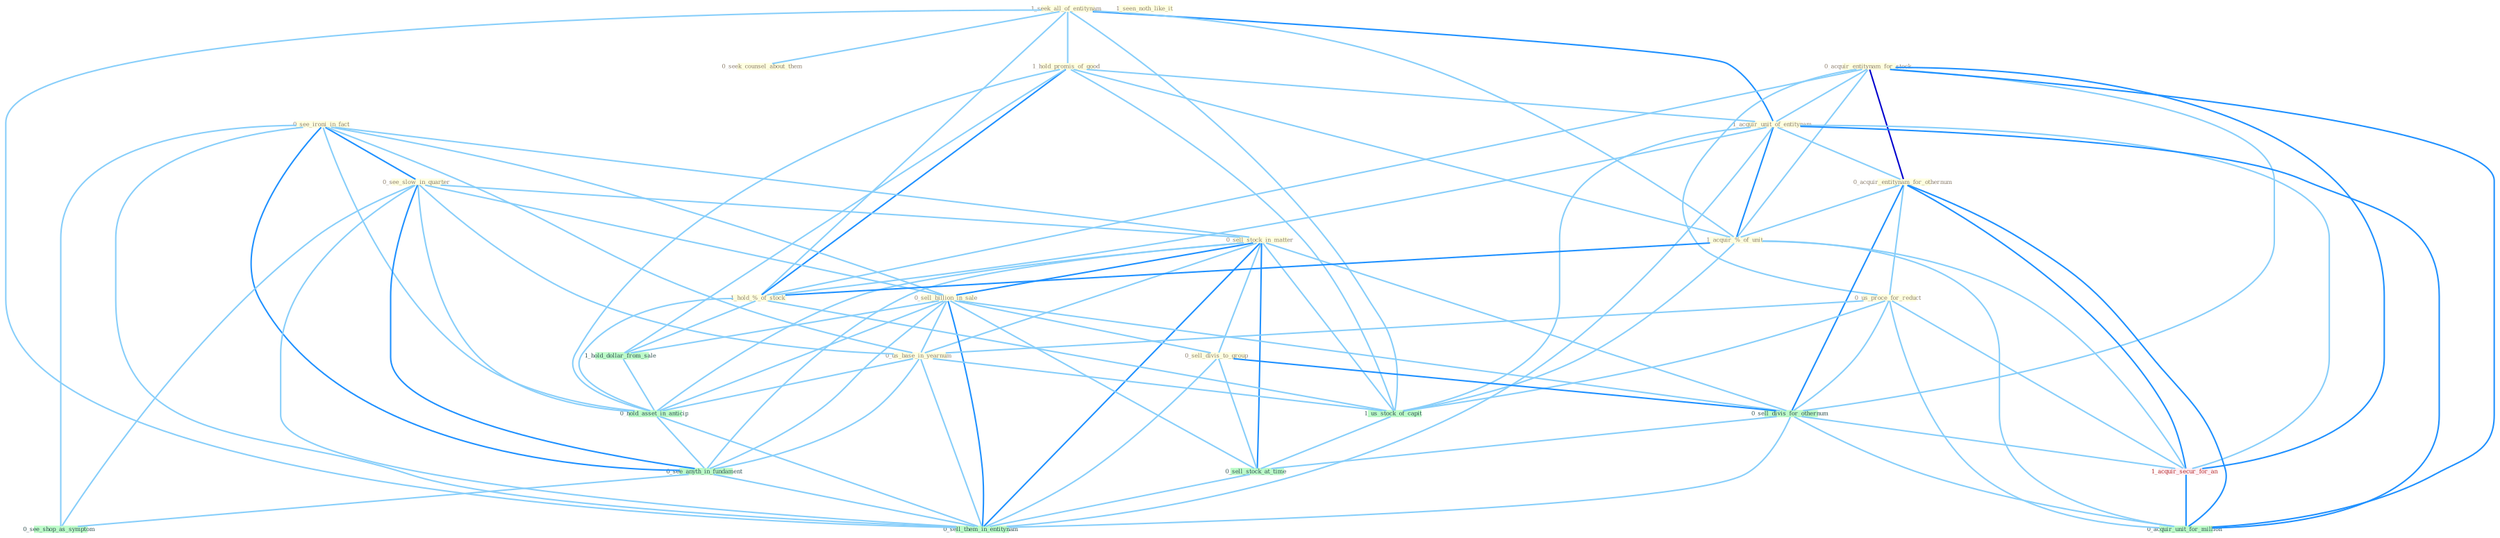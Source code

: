 Graph G{ 
    node
    [shape=polygon,style=filled,width=.5,height=.06,color="#BDFCC9",fixedsize=true,fontsize=4,
    fontcolor="#2f4f4f"];
    {node
    [color="#ffffe0", fontcolor="#8b7d6b"] "1_seek_all_of_entitynam " "1_seen_noth_like_it " "1_hold_promis_of_good " "0_acquir_entitynam_for_stock " "0_see_ironi_in_fact " "1_acquir_unit_of_entitynam " "0_see_slow_in_quarter " "0_acquir_entitynam_for_othernum " "0_sell_stock_in_matter " "0_seek_counsel_about_them " "0_sell_billion_in_sale " "0_us_proce_for_reduct " "1_acquir_%_of_unit " "0_sell_divis_to_group " "0_us_base_in_yearnum " "1_hold_%_of_stock "}
{node [color="#fff0f5", fontcolor="#b22222"] "1_acquir_secur_for_an "}
edge [color="#B0E2FF"];

	"1_seek_all_of_entitynam " -- "1_hold_promis_of_good " [w="1", color="#87cefa" ];
	"1_seek_all_of_entitynam " -- "1_acquir_unit_of_entitynam " [w="2", color="#1e90ff" , len=0.8];
	"1_seek_all_of_entitynam " -- "0_seek_counsel_about_them " [w="1", color="#87cefa" ];
	"1_seek_all_of_entitynam " -- "1_acquir_%_of_unit " [w="1", color="#87cefa" ];
	"1_seek_all_of_entitynam " -- "1_hold_%_of_stock " [w="1", color="#87cefa" ];
	"1_seek_all_of_entitynam " -- "1_us_stock_of_capit " [w="1", color="#87cefa" ];
	"1_seek_all_of_entitynam " -- "0_sell_them_in_entitynam " [w="1", color="#87cefa" ];
	"1_hold_promis_of_good " -- "1_acquir_unit_of_entitynam " [w="1", color="#87cefa" ];
	"1_hold_promis_of_good " -- "1_acquir_%_of_unit " [w="1", color="#87cefa" ];
	"1_hold_promis_of_good " -- "1_hold_%_of_stock " [w="2", color="#1e90ff" , len=0.8];
	"1_hold_promis_of_good " -- "1_us_stock_of_capit " [w="1", color="#87cefa" ];
	"1_hold_promis_of_good " -- "1_hold_dollar_from_sale " [w="1", color="#87cefa" ];
	"1_hold_promis_of_good " -- "0_hold_asset_in_anticip " [w="1", color="#87cefa" ];
	"0_acquir_entitynam_for_stock " -- "1_acquir_unit_of_entitynam " [w="1", color="#87cefa" ];
	"0_acquir_entitynam_for_stock " -- "0_acquir_entitynam_for_othernum " [w="3", color="#0000cd" , len=0.6];
	"0_acquir_entitynam_for_stock " -- "0_us_proce_for_reduct " [w="1", color="#87cefa" ];
	"0_acquir_entitynam_for_stock " -- "1_acquir_%_of_unit " [w="1", color="#87cefa" ];
	"0_acquir_entitynam_for_stock " -- "1_hold_%_of_stock " [w="1", color="#87cefa" ];
	"0_acquir_entitynam_for_stock " -- "0_sell_divis_for_othernum " [w="1", color="#87cefa" ];
	"0_acquir_entitynam_for_stock " -- "1_acquir_secur_for_an " [w="2", color="#1e90ff" , len=0.8];
	"0_acquir_entitynam_for_stock " -- "0_acquir_unit_for_million " [w="2", color="#1e90ff" , len=0.8];
	"0_see_ironi_in_fact " -- "0_see_slow_in_quarter " [w="2", color="#1e90ff" , len=0.8];
	"0_see_ironi_in_fact " -- "0_sell_stock_in_matter " [w="1", color="#87cefa" ];
	"0_see_ironi_in_fact " -- "0_sell_billion_in_sale " [w="1", color="#87cefa" ];
	"0_see_ironi_in_fact " -- "0_us_base_in_yearnum " [w="1", color="#87cefa" ];
	"0_see_ironi_in_fact " -- "0_hold_asset_in_anticip " [w="1", color="#87cefa" ];
	"0_see_ironi_in_fact " -- "0_see_anyth_in_fundament " [w="2", color="#1e90ff" , len=0.8];
	"0_see_ironi_in_fact " -- "0_see_shop_as_symptom " [w="1", color="#87cefa" ];
	"0_see_ironi_in_fact " -- "0_sell_them_in_entitynam " [w="1", color="#87cefa" ];
	"1_acquir_unit_of_entitynam " -- "0_acquir_entitynam_for_othernum " [w="1", color="#87cefa" ];
	"1_acquir_unit_of_entitynam " -- "1_acquir_%_of_unit " [w="2", color="#1e90ff" , len=0.8];
	"1_acquir_unit_of_entitynam " -- "1_hold_%_of_stock " [w="1", color="#87cefa" ];
	"1_acquir_unit_of_entitynam " -- "1_acquir_secur_for_an " [w="1", color="#87cefa" ];
	"1_acquir_unit_of_entitynam " -- "1_us_stock_of_capit " [w="1", color="#87cefa" ];
	"1_acquir_unit_of_entitynam " -- "0_acquir_unit_for_million " [w="2", color="#1e90ff" , len=0.8];
	"1_acquir_unit_of_entitynam " -- "0_sell_them_in_entitynam " [w="1", color="#87cefa" ];
	"0_see_slow_in_quarter " -- "0_sell_stock_in_matter " [w="1", color="#87cefa" ];
	"0_see_slow_in_quarter " -- "0_sell_billion_in_sale " [w="1", color="#87cefa" ];
	"0_see_slow_in_quarter " -- "0_us_base_in_yearnum " [w="1", color="#87cefa" ];
	"0_see_slow_in_quarter " -- "0_hold_asset_in_anticip " [w="1", color="#87cefa" ];
	"0_see_slow_in_quarter " -- "0_see_anyth_in_fundament " [w="2", color="#1e90ff" , len=0.8];
	"0_see_slow_in_quarter " -- "0_see_shop_as_symptom " [w="1", color="#87cefa" ];
	"0_see_slow_in_quarter " -- "0_sell_them_in_entitynam " [w="1", color="#87cefa" ];
	"0_acquir_entitynam_for_othernum " -- "0_us_proce_for_reduct " [w="1", color="#87cefa" ];
	"0_acquir_entitynam_for_othernum " -- "1_acquir_%_of_unit " [w="1", color="#87cefa" ];
	"0_acquir_entitynam_for_othernum " -- "0_sell_divis_for_othernum " [w="2", color="#1e90ff" , len=0.8];
	"0_acquir_entitynam_for_othernum " -- "1_acquir_secur_for_an " [w="2", color="#1e90ff" , len=0.8];
	"0_acquir_entitynam_for_othernum " -- "0_acquir_unit_for_million " [w="2", color="#1e90ff" , len=0.8];
	"0_sell_stock_in_matter " -- "0_sell_billion_in_sale " [w="2", color="#1e90ff" , len=0.8];
	"0_sell_stock_in_matter " -- "0_sell_divis_to_group " [w="1", color="#87cefa" ];
	"0_sell_stock_in_matter " -- "0_us_base_in_yearnum " [w="1", color="#87cefa" ];
	"0_sell_stock_in_matter " -- "0_sell_divis_for_othernum " [w="1", color="#87cefa" ];
	"0_sell_stock_in_matter " -- "1_us_stock_of_capit " [w="1", color="#87cefa" ];
	"0_sell_stock_in_matter " -- "0_hold_asset_in_anticip " [w="1", color="#87cefa" ];
	"0_sell_stock_in_matter " -- "0_sell_stock_at_time " [w="2", color="#1e90ff" , len=0.8];
	"0_sell_stock_in_matter " -- "0_see_anyth_in_fundament " [w="1", color="#87cefa" ];
	"0_sell_stock_in_matter " -- "0_sell_them_in_entitynam " [w="2", color="#1e90ff" , len=0.8];
	"0_sell_billion_in_sale " -- "0_sell_divis_to_group " [w="1", color="#87cefa" ];
	"0_sell_billion_in_sale " -- "0_us_base_in_yearnum " [w="1", color="#87cefa" ];
	"0_sell_billion_in_sale " -- "0_sell_divis_for_othernum " [w="1", color="#87cefa" ];
	"0_sell_billion_in_sale " -- "1_hold_dollar_from_sale " [w="1", color="#87cefa" ];
	"0_sell_billion_in_sale " -- "0_hold_asset_in_anticip " [w="1", color="#87cefa" ];
	"0_sell_billion_in_sale " -- "0_sell_stock_at_time " [w="1", color="#87cefa" ];
	"0_sell_billion_in_sale " -- "0_see_anyth_in_fundament " [w="1", color="#87cefa" ];
	"0_sell_billion_in_sale " -- "0_sell_them_in_entitynam " [w="2", color="#1e90ff" , len=0.8];
	"0_us_proce_for_reduct " -- "0_us_base_in_yearnum " [w="1", color="#87cefa" ];
	"0_us_proce_for_reduct " -- "0_sell_divis_for_othernum " [w="1", color="#87cefa" ];
	"0_us_proce_for_reduct " -- "1_acquir_secur_for_an " [w="1", color="#87cefa" ];
	"0_us_proce_for_reduct " -- "1_us_stock_of_capit " [w="1", color="#87cefa" ];
	"0_us_proce_for_reduct " -- "0_acquir_unit_for_million " [w="1", color="#87cefa" ];
	"1_acquir_%_of_unit " -- "1_hold_%_of_stock " [w="2", color="#1e90ff" , len=0.8];
	"1_acquir_%_of_unit " -- "1_acquir_secur_for_an " [w="1", color="#87cefa" ];
	"1_acquir_%_of_unit " -- "1_us_stock_of_capit " [w="1", color="#87cefa" ];
	"1_acquir_%_of_unit " -- "0_acquir_unit_for_million " [w="1", color="#87cefa" ];
	"0_sell_divis_to_group " -- "0_sell_divis_for_othernum " [w="2", color="#1e90ff" , len=0.8];
	"0_sell_divis_to_group " -- "0_sell_stock_at_time " [w="1", color="#87cefa" ];
	"0_sell_divis_to_group " -- "0_sell_them_in_entitynam " [w="1", color="#87cefa" ];
	"0_us_base_in_yearnum " -- "1_us_stock_of_capit " [w="1", color="#87cefa" ];
	"0_us_base_in_yearnum " -- "0_hold_asset_in_anticip " [w="1", color="#87cefa" ];
	"0_us_base_in_yearnum " -- "0_see_anyth_in_fundament " [w="1", color="#87cefa" ];
	"0_us_base_in_yearnum " -- "0_sell_them_in_entitynam " [w="1", color="#87cefa" ];
	"1_hold_%_of_stock " -- "1_us_stock_of_capit " [w="1", color="#87cefa" ];
	"1_hold_%_of_stock " -- "1_hold_dollar_from_sale " [w="1", color="#87cefa" ];
	"1_hold_%_of_stock " -- "0_hold_asset_in_anticip " [w="1", color="#87cefa" ];
	"0_sell_divis_for_othernum " -- "1_acquir_secur_for_an " [w="1", color="#87cefa" ];
	"0_sell_divis_for_othernum " -- "0_sell_stock_at_time " [w="1", color="#87cefa" ];
	"0_sell_divis_for_othernum " -- "0_acquir_unit_for_million " [w="1", color="#87cefa" ];
	"0_sell_divis_for_othernum " -- "0_sell_them_in_entitynam " [w="1", color="#87cefa" ];
	"1_acquir_secur_for_an " -- "0_acquir_unit_for_million " [w="2", color="#1e90ff" , len=0.8];
	"1_us_stock_of_capit " -- "0_sell_stock_at_time " [w="1", color="#87cefa" ];
	"1_hold_dollar_from_sale " -- "0_hold_asset_in_anticip " [w="1", color="#87cefa" ];
	"0_hold_asset_in_anticip " -- "0_see_anyth_in_fundament " [w="1", color="#87cefa" ];
	"0_hold_asset_in_anticip " -- "0_sell_them_in_entitynam " [w="1", color="#87cefa" ];
	"0_sell_stock_at_time " -- "0_sell_them_in_entitynam " [w="1", color="#87cefa" ];
	"0_see_anyth_in_fundament " -- "0_see_shop_as_symptom " [w="1", color="#87cefa" ];
	"0_see_anyth_in_fundament " -- "0_sell_them_in_entitynam " [w="1", color="#87cefa" ];
}